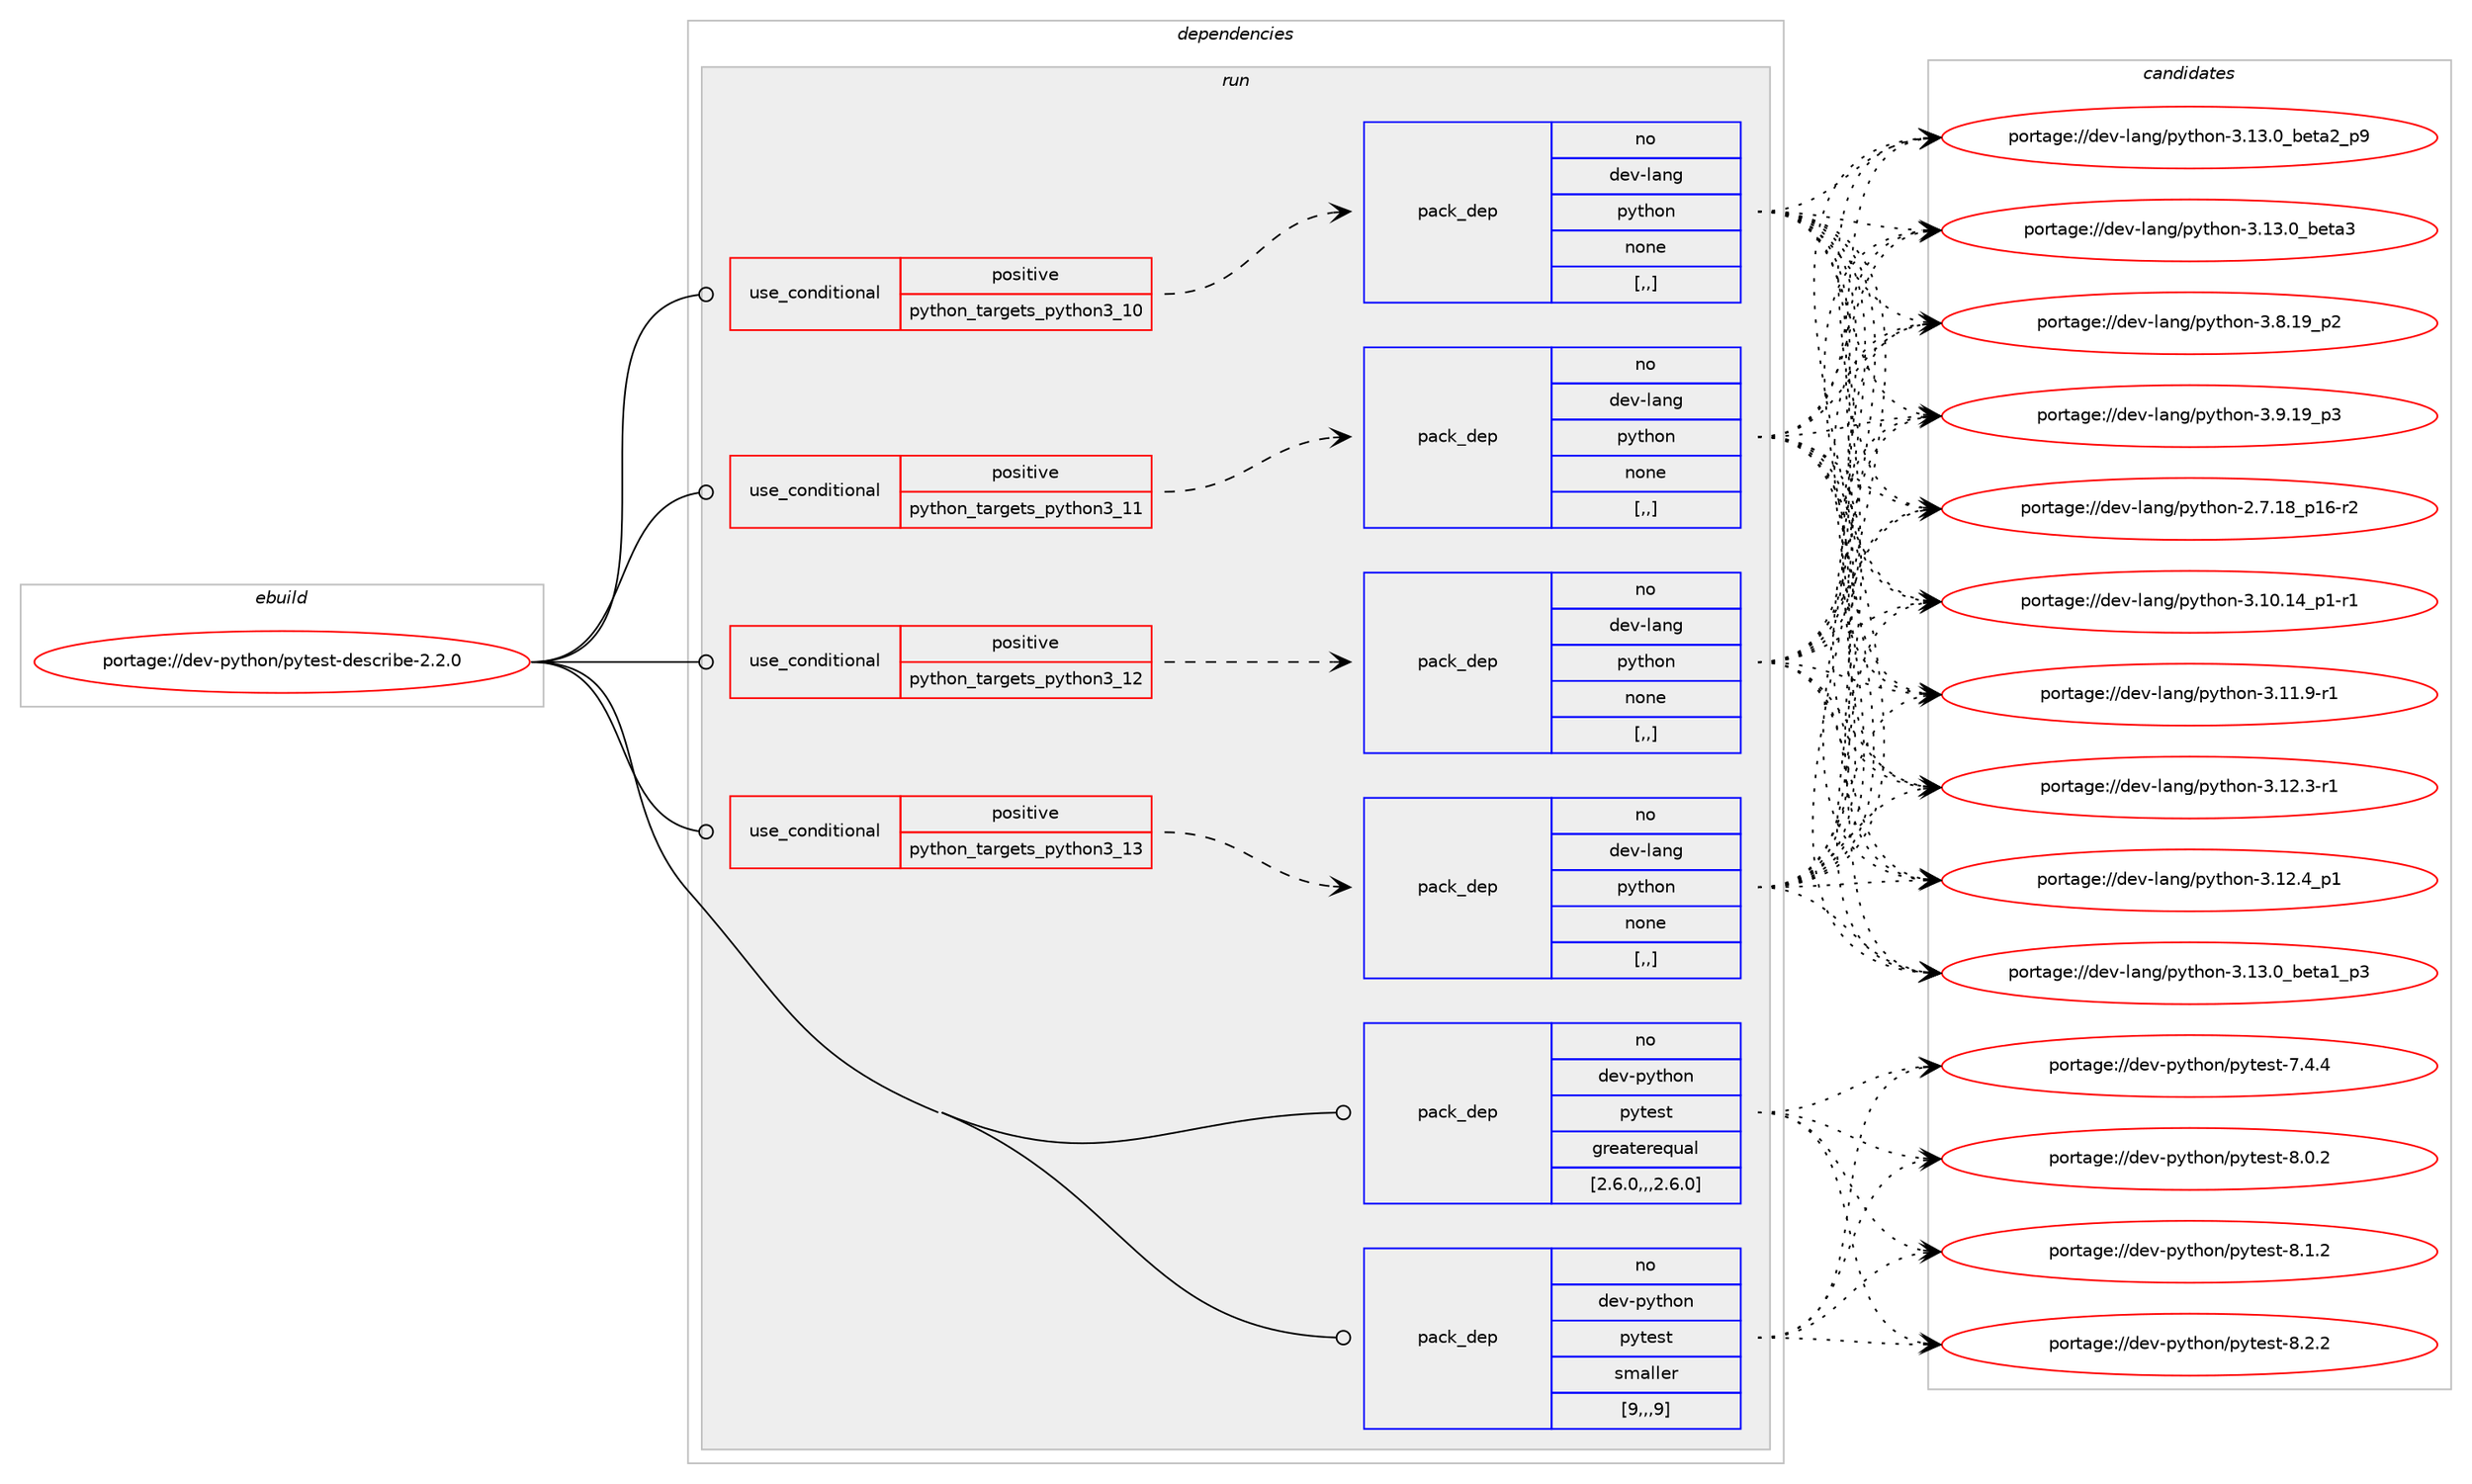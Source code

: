 digraph prolog {

# *************
# Graph options
# *************

newrank=true;
concentrate=true;
compound=true;
graph [rankdir=LR,fontname=Helvetica,fontsize=10,ranksep=1.5];#, ranksep=2.5, nodesep=0.2];
edge  [arrowhead=vee];
node  [fontname=Helvetica,fontsize=10];

# **********
# The ebuild
# **********

subgraph cluster_leftcol {
color=gray;
rank=same;
label=<<i>ebuild</i>>;
id [label="portage://dev-python/pytest-describe-2.2.0", color=red, width=4, href="../dev-python/pytest-describe-2.2.0.svg"];
}

# ****************
# The dependencies
# ****************

subgraph cluster_midcol {
color=gray;
label=<<i>dependencies</i>>;
subgraph cluster_compile {
fillcolor="#eeeeee";
style=filled;
label=<<i>compile</i>>;
}
subgraph cluster_compileandrun {
fillcolor="#eeeeee";
style=filled;
label=<<i>compile and run</i>>;
}
subgraph cluster_run {
fillcolor="#eeeeee";
style=filled;
label=<<i>run</i>>;
subgraph cond36699 {
dependency155097 [label=<<TABLE BORDER="0" CELLBORDER="1" CELLSPACING="0" CELLPADDING="4"><TR><TD ROWSPAN="3" CELLPADDING="10">use_conditional</TD></TR><TR><TD>positive</TD></TR><TR><TD>python_targets_python3_10</TD></TR></TABLE>>, shape=none, color=red];
subgraph pack117163 {
dependency155098 [label=<<TABLE BORDER="0" CELLBORDER="1" CELLSPACING="0" CELLPADDING="4" WIDTH="220"><TR><TD ROWSPAN="6" CELLPADDING="30">pack_dep</TD></TR><TR><TD WIDTH="110">no</TD></TR><TR><TD>dev-lang</TD></TR><TR><TD>python</TD></TR><TR><TD>none</TD></TR><TR><TD>[,,]</TD></TR></TABLE>>, shape=none, color=blue];
}
dependency155097:e -> dependency155098:w [weight=20,style="dashed",arrowhead="vee"];
}
id:e -> dependency155097:w [weight=20,style="solid",arrowhead="odot"];
subgraph cond36700 {
dependency155099 [label=<<TABLE BORDER="0" CELLBORDER="1" CELLSPACING="0" CELLPADDING="4"><TR><TD ROWSPAN="3" CELLPADDING="10">use_conditional</TD></TR><TR><TD>positive</TD></TR><TR><TD>python_targets_python3_11</TD></TR></TABLE>>, shape=none, color=red];
subgraph pack117164 {
dependency155100 [label=<<TABLE BORDER="0" CELLBORDER="1" CELLSPACING="0" CELLPADDING="4" WIDTH="220"><TR><TD ROWSPAN="6" CELLPADDING="30">pack_dep</TD></TR><TR><TD WIDTH="110">no</TD></TR><TR><TD>dev-lang</TD></TR><TR><TD>python</TD></TR><TR><TD>none</TD></TR><TR><TD>[,,]</TD></TR></TABLE>>, shape=none, color=blue];
}
dependency155099:e -> dependency155100:w [weight=20,style="dashed",arrowhead="vee"];
}
id:e -> dependency155099:w [weight=20,style="solid",arrowhead="odot"];
subgraph cond36701 {
dependency155101 [label=<<TABLE BORDER="0" CELLBORDER="1" CELLSPACING="0" CELLPADDING="4"><TR><TD ROWSPAN="3" CELLPADDING="10">use_conditional</TD></TR><TR><TD>positive</TD></TR><TR><TD>python_targets_python3_12</TD></TR></TABLE>>, shape=none, color=red];
subgraph pack117165 {
dependency155102 [label=<<TABLE BORDER="0" CELLBORDER="1" CELLSPACING="0" CELLPADDING="4" WIDTH="220"><TR><TD ROWSPAN="6" CELLPADDING="30">pack_dep</TD></TR><TR><TD WIDTH="110">no</TD></TR><TR><TD>dev-lang</TD></TR><TR><TD>python</TD></TR><TR><TD>none</TD></TR><TR><TD>[,,]</TD></TR></TABLE>>, shape=none, color=blue];
}
dependency155101:e -> dependency155102:w [weight=20,style="dashed",arrowhead="vee"];
}
id:e -> dependency155101:w [weight=20,style="solid",arrowhead="odot"];
subgraph cond36702 {
dependency155103 [label=<<TABLE BORDER="0" CELLBORDER="1" CELLSPACING="0" CELLPADDING="4"><TR><TD ROWSPAN="3" CELLPADDING="10">use_conditional</TD></TR><TR><TD>positive</TD></TR><TR><TD>python_targets_python3_13</TD></TR></TABLE>>, shape=none, color=red];
subgraph pack117166 {
dependency155104 [label=<<TABLE BORDER="0" CELLBORDER="1" CELLSPACING="0" CELLPADDING="4" WIDTH="220"><TR><TD ROWSPAN="6" CELLPADDING="30">pack_dep</TD></TR><TR><TD WIDTH="110">no</TD></TR><TR><TD>dev-lang</TD></TR><TR><TD>python</TD></TR><TR><TD>none</TD></TR><TR><TD>[,,]</TD></TR></TABLE>>, shape=none, color=blue];
}
dependency155103:e -> dependency155104:w [weight=20,style="dashed",arrowhead="vee"];
}
id:e -> dependency155103:w [weight=20,style="solid",arrowhead="odot"];
subgraph pack117167 {
dependency155105 [label=<<TABLE BORDER="0" CELLBORDER="1" CELLSPACING="0" CELLPADDING="4" WIDTH="220"><TR><TD ROWSPAN="6" CELLPADDING="30">pack_dep</TD></TR><TR><TD WIDTH="110">no</TD></TR><TR><TD>dev-python</TD></TR><TR><TD>pytest</TD></TR><TR><TD>greaterequal</TD></TR><TR><TD>[2.6.0,,,2.6.0]</TD></TR></TABLE>>, shape=none, color=blue];
}
id:e -> dependency155105:w [weight=20,style="solid",arrowhead="odot"];
subgraph pack117168 {
dependency155106 [label=<<TABLE BORDER="0" CELLBORDER="1" CELLSPACING="0" CELLPADDING="4" WIDTH="220"><TR><TD ROWSPAN="6" CELLPADDING="30">pack_dep</TD></TR><TR><TD WIDTH="110">no</TD></TR><TR><TD>dev-python</TD></TR><TR><TD>pytest</TD></TR><TR><TD>smaller</TD></TR><TR><TD>[9,,,9]</TD></TR></TABLE>>, shape=none, color=blue];
}
id:e -> dependency155106:w [weight=20,style="solid",arrowhead="odot"];
}
}

# **************
# The candidates
# **************

subgraph cluster_choices {
rank=same;
color=gray;
label=<<i>candidates</i>>;

subgraph choice117163 {
color=black;
nodesep=1;
choice100101118451089711010347112121116104111110455046554649569511249544511450 [label="portage://dev-lang/python-2.7.18_p16-r2", color=red, width=4,href="../dev-lang/python-2.7.18_p16-r2.svg"];
choice100101118451089711010347112121116104111110455146494846495295112494511449 [label="portage://dev-lang/python-3.10.14_p1-r1", color=red, width=4,href="../dev-lang/python-3.10.14_p1-r1.svg"];
choice100101118451089711010347112121116104111110455146494946574511449 [label="portage://dev-lang/python-3.11.9-r1", color=red, width=4,href="../dev-lang/python-3.11.9-r1.svg"];
choice100101118451089711010347112121116104111110455146495046514511449 [label="portage://dev-lang/python-3.12.3-r1", color=red, width=4,href="../dev-lang/python-3.12.3-r1.svg"];
choice100101118451089711010347112121116104111110455146495046529511249 [label="portage://dev-lang/python-3.12.4_p1", color=red, width=4,href="../dev-lang/python-3.12.4_p1.svg"];
choice10010111845108971101034711212111610411111045514649514648959810111697499511251 [label="portage://dev-lang/python-3.13.0_beta1_p3", color=red, width=4,href="../dev-lang/python-3.13.0_beta1_p3.svg"];
choice10010111845108971101034711212111610411111045514649514648959810111697509511257 [label="portage://dev-lang/python-3.13.0_beta2_p9", color=red, width=4,href="../dev-lang/python-3.13.0_beta2_p9.svg"];
choice1001011184510897110103471121211161041111104551464951464895981011169751 [label="portage://dev-lang/python-3.13.0_beta3", color=red, width=4,href="../dev-lang/python-3.13.0_beta3.svg"];
choice100101118451089711010347112121116104111110455146564649579511250 [label="portage://dev-lang/python-3.8.19_p2", color=red, width=4,href="../dev-lang/python-3.8.19_p2.svg"];
choice100101118451089711010347112121116104111110455146574649579511251 [label="portage://dev-lang/python-3.9.19_p3", color=red, width=4,href="../dev-lang/python-3.9.19_p3.svg"];
dependency155098:e -> choice100101118451089711010347112121116104111110455046554649569511249544511450:w [style=dotted,weight="100"];
dependency155098:e -> choice100101118451089711010347112121116104111110455146494846495295112494511449:w [style=dotted,weight="100"];
dependency155098:e -> choice100101118451089711010347112121116104111110455146494946574511449:w [style=dotted,weight="100"];
dependency155098:e -> choice100101118451089711010347112121116104111110455146495046514511449:w [style=dotted,weight="100"];
dependency155098:e -> choice100101118451089711010347112121116104111110455146495046529511249:w [style=dotted,weight="100"];
dependency155098:e -> choice10010111845108971101034711212111610411111045514649514648959810111697499511251:w [style=dotted,weight="100"];
dependency155098:e -> choice10010111845108971101034711212111610411111045514649514648959810111697509511257:w [style=dotted,weight="100"];
dependency155098:e -> choice1001011184510897110103471121211161041111104551464951464895981011169751:w [style=dotted,weight="100"];
dependency155098:e -> choice100101118451089711010347112121116104111110455146564649579511250:w [style=dotted,weight="100"];
dependency155098:e -> choice100101118451089711010347112121116104111110455146574649579511251:w [style=dotted,weight="100"];
}
subgraph choice117164 {
color=black;
nodesep=1;
choice100101118451089711010347112121116104111110455046554649569511249544511450 [label="portage://dev-lang/python-2.7.18_p16-r2", color=red, width=4,href="../dev-lang/python-2.7.18_p16-r2.svg"];
choice100101118451089711010347112121116104111110455146494846495295112494511449 [label="portage://dev-lang/python-3.10.14_p1-r1", color=red, width=4,href="../dev-lang/python-3.10.14_p1-r1.svg"];
choice100101118451089711010347112121116104111110455146494946574511449 [label="portage://dev-lang/python-3.11.9-r1", color=red, width=4,href="../dev-lang/python-3.11.9-r1.svg"];
choice100101118451089711010347112121116104111110455146495046514511449 [label="portage://dev-lang/python-3.12.3-r1", color=red, width=4,href="../dev-lang/python-3.12.3-r1.svg"];
choice100101118451089711010347112121116104111110455146495046529511249 [label="portage://dev-lang/python-3.12.4_p1", color=red, width=4,href="../dev-lang/python-3.12.4_p1.svg"];
choice10010111845108971101034711212111610411111045514649514648959810111697499511251 [label="portage://dev-lang/python-3.13.0_beta1_p3", color=red, width=4,href="../dev-lang/python-3.13.0_beta1_p3.svg"];
choice10010111845108971101034711212111610411111045514649514648959810111697509511257 [label="portage://dev-lang/python-3.13.0_beta2_p9", color=red, width=4,href="../dev-lang/python-3.13.0_beta2_p9.svg"];
choice1001011184510897110103471121211161041111104551464951464895981011169751 [label="portage://dev-lang/python-3.13.0_beta3", color=red, width=4,href="../dev-lang/python-3.13.0_beta3.svg"];
choice100101118451089711010347112121116104111110455146564649579511250 [label="portage://dev-lang/python-3.8.19_p2", color=red, width=4,href="../dev-lang/python-3.8.19_p2.svg"];
choice100101118451089711010347112121116104111110455146574649579511251 [label="portage://dev-lang/python-3.9.19_p3", color=red, width=4,href="../dev-lang/python-3.9.19_p3.svg"];
dependency155100:e -> choice100101118451089711010347112121116104111110455046554649569511249544511450:w [style=dotted,weight="100"];
dependency155100:e -> choice100101118451089711010347112121116104111110455146494846495295112494511449:w [style=dotted,weight="100"];
dependency155100:e -> choice100101118451089711010347112121116104111110455146494946574511449:w [style=dotted,weight="100"];
dependency155100:e -> choice100101118451089711010347112121116104111110455146495046514511449:w [style=dotted,weight="100"];
dependency155100:e -> choice100101118451089711010347112121116104111110455146495046529511249:w [style=dotted,weight="100"];
dependency155100:e -> choice10010111845108971101034711212111610411111045514649514648959810111697499511251:w [style=dotted,weight="100"];
dependency155100:e -> choice10010111845108971101034711212111610411111045514649514648959810111697509511257:w [style=dotted,weight="100"];
dependency155100:e -> choice1001011184510897110103471121211161041111104551464951464895981011169751:w [style=dotted,weight="100"];
dependency155100:e -> choice100101118451089711010347112121116104111110455146564649579511250:w [style=dotted,weight="100"];
dependency155100:e -> choice100101118451089711010347112121116104111110455146574649579511251:w [style=dotted,weight="100"];
}
subgraph choice117165 {
color=black;
nodesep=1;
choice100101118451089711010347112121116104111110455046554649569511249544511450 [label="portage://dev-lang/python-2.7.18_p16-r2", color=red, width=4,href="../dev-lang/python-2.7.18_p16-r2.svg"];
choice100101118451089711010347112121116104111110455146494846495295112494511449 [label="portage://dev-lang/python-3.10.14_p1-r1", color=red, width=4,href="../dev-lang/python-3.10.14_p1-r1.svg"];
choice100101118451089711010347112121116104111110455146494946574511449 [label="portage://dev-lang/python-3.11.9-r1", color=red, width=4,href="../dev-lang/python-3.11.9-r1.svg"];
choice100101118451089711010347112121116104111110455146495046514511449 [label="portage://dev-lang/python-3.12.3-r1", color=red, width=4,href="../dev-lang/python-3.12.3-r1.svg"];
choice100101118451089711010347112121116104111110455146495046529511249 [label="portage://dev-lang/python-3.12.4_p1", color=red, width=4,href="../dev-lang/python-3.12.4_p1.svg"];
choice10010111845108971101034711212111610411111045514649514648959810111697499511251 [label="portage://dev-lang/python-3.13.0_beta1_p3", color=red, width=4,href="../dev-lang/python-3.13.0_beta1_p3.svg"];
choice10010111845108971101034711212111610411111045514649514648959810111697509511257 [label="portage://dev-lang/python-3.13.0_beta2_p9", color=red, width=4,href="../dev-lang/python-3.13.0_beta2_p9.svg"];
choice1001011184510897110103471121211161041111104551464951464895981011169751 [label="portage://dev-lang/python-3.13.0_beta3", color=red, width=4,href="../dev-lang/python-3.13.0_beta3.svg"];
choice100101118451089711010347112121116104111110455146564649579511250 [label="portage://dev-lang/python-3.8.19_p2", color=red, width=4,href="../dev-lang/python-3.8.19_p2.svg"];
choice100101118451089711010347112121116104111110455146574649579511251 [label="portage://dev-lang/python-3.9.19_p3", color=red, width=4,href="../dev-lang/python-3.9.19_p3.svg"];
dependency155102:e -> choice100101118451089711010347112121116104111110455046554649569511249544511450:w [style=dotted,weight="100"];
dependency155102:e -> choice100101118451089711010347112121116104111110455146494846495295112494511449:w [style=dotted,weight="100"];
dependency155102:e -> choice100101118451089711010347112121116104111110455146494946574511449:w [style=dotted,weight="100"];
dependency155102:e -> choice100101118451089711010347112121116104111110455146495046514511449:w [style=dotted,weight="100"];
dependency155102:e -> choice100101118451089711010347112121116104111110455146495046529511249:w [style=dotted,weight="100"];
dependency155102:e -> choice10010111845108971101034711212111610411111045514649514648959810111697499511251:w [style=dotted,weight="100"];
dependency155102:e -> choice10010111845108971101034711212111610411111045514649514648959810111697509511257:w [style=dotted,weight="100"];
dependency155102:e -> choice1001011184510897110103471121211161041111104551464951464895981011169751:w [style=dotted,weight="100"];
dependency155102:e -> choice100101118451089711010347112121116104111110455146564649579511250:w [style=dotted,weight="100"];
dependency155102:e -> choice100101118451089711010347112121116104111110455146574649579511251:w [style=dotted,weight="100"];
}
subgraph choice117166 {
color=black;
nodesep=1;
choice100101118451089711010347112121116104111110455046554649569511249544511450 [label="portage://dev-lang/python-2.7.18_p16-r2", color=red, width=4,href="../dev-lang/python-2.7.18_p16-r2.svg"];
choice100101118451089711010347112121116104111110455146494846495295112494511449 [label="portage://dev-lang/python-3.10.14_p1-r1", color=red, width=4,href="../dev-lang/python-3.10.14_p1-r1.svg"];
choice100101118451089711010347112121116104111110455146494946574511449 [label="portage://dev-lang/python-3.11.9-r1", color=red, width=4,href="../dev-lang/python-3.11.9-r1.svg"];
choice100101118451089711010347112121116104111110455146495046514511449 [label="portage://dev-lang/python-3.12.3-r1", color=red, width=4,href="../dev-lang/python-3.12.3-r1.svg"];
choice100101118451089711010347112121116104111110455146495046529511249 [label="portage://dev-lang/python-3.12.4_p1", color=red, width=4,href="../dev-lang/python-3.12.4_p1.svg"];
choice10010111845108971101034711212111610411111045514649514648959810111697499511251 [label="portage://dev-lang/python-3.13.0_beta1_p3", color=red, width=4,href="../dev-lang/python-3.13.0_beta1_p3.svg"];
choice10010111845108971101034711212111610411111045514649514648959810111697509511257 [label="portage://dev-lang/python-3.13.0_beta2_p9", color=red, width=4,href="../dev-lang/python-3.13.0_beta2_p9.svg"];
choice1001011184510897110103471121211161041111104551464951464895981011169751 [label="portage://dev-lang/python-3.13.0_beta3", color=red, width=4,href="../dev-lang/python-3.13.0_beta3.svg"];
choice100101118451089711010347112121116104111110455146564649579511250 [label="portage://dev-lang/python-3.8.19_p2", color=red, width=4,href="../dev-lang/python-3.8.19_p2.svg"];
choice100101118451089711010347112121116104111110455146574649579511251 [label="portage://dev-lang/python-3.9.19_p3", color=red, width=4,href="../dev-lang/python-3.9.19_p3.svg"];
dependency155104:e -> choice100101118451089711010347112121116104111110455046554649569511249544511450:w [style=dotted,weight="100"];
dependency155104:e -> choice100101118451089711010347112121116104111110455146494846495295112494511449:w [style=dotted,weight="100"];
dependency155104:e -> choice100101118451089711010347112121116104111110455146494946574511449:w [style=dotted,weight="100"];
dependency155104:e -> choice100101118451089711010347112121116104111110455146495046514511449:w [style=dotted,weight="100"];
dependency155104:e -> choice100101118451089711010347112121116104111110455146495046529511249:w [style=dotted,weight="100"];
dependency155104:e -> choice10010111845108971101034711212111610411111045514649514648959810111697499511251:w [style=dotted,weight="100"];
dependency155104:e -> choice10010111845108971101034711212111610411111045514649514648959810111697509511257:w [style=dotted,weight="100"];
dependency155104:e -> choice1001011184510897110103471121211161041111104551464951464895981011169751:w [style=dotted,weight="100"];
dependency155104:e -> choice100101118451089711010347112121116104111110455146564649579511250:w [style=dotted,weight="100"];
dependency155104:e -> choice100101118451089711010347112121116104111110455146574649579511251:w [style=dotted,weight="100"];
}
subgraph choice117167 {
color=black;
nodesep=1;
choice1001011184511212111610411111047112121116101115116455546524652 [label="portage://dev-python/pytest-7.4.4", color=red, width=4,href="../dev-python/pytest-7.4.4.svg"];
choice1001011184511212111610411111047112121116101115116455646484650 [label="portage://dev-python/pytest-8.0.2", color=red, width=4,href="../dev-python/pytest-8.0.2.svg"];
choice1001011184511212111610411111047112121116101115116455646494650 [label="portage://dev-python/pytest-8.1.2", color=red, width=4,href="../dev-python/pytest-8.1.2.svg"];
choice1001011184511212111610411111047112121116101115116455646504650 [label="portage://dev-python/pytest-8.2.2", color=red, width=4,href="../dev-python/pytest-8.2.2.svg"];
dependency155105:e -> choice1001011184511212111610411111047112121116101115116455546524652:w [style=dotted,weight="100"];
dependency155105:e -> choice1001011184511212111610411111047112121116101115116455646484650:w [style=dotted,weight="100"];
dependency155105:e -> choice1001011184511212111610411111047112121116101115116455646494650:w [style=dotted,weight="100"];
dependency155105:e -> choice1001011184511212111610411111047112121116101115116455646504650:w [style=dotted,weight="100"];
}
subgraph choice117168 {
color=black;
nodesep=1;
choice1001011184511212111610411111047112121116101115116455546524652 [label="portage://dev-python/pytest-7.4.4", color=red, width=4,href="../dev-python/pytest-7.4.4.svg"];
choice1001011184511212111610411111047112121116101115116455646484650 [label="portage://dev-python/pytest-8.0.2", color=red, width=4,href="../dev-python/pytest-8.0.2.svg"];
choice1001011184511212111610411111047112121116101115116455646494650 [label="portage://dev-python/pytest-8.1.2", color=red, width=4,href="../dev-python/pytest-8.1.2.svg"];
choice1001011184511212111610411111047112121116101115116455646504650 [label="portage://dev-python/pytest-8.2.2", color=red, width=4,href="../dev-python/pytest-8.2.2.svg"];
dependency155106:e -> choice1001011184511212111610411111047112121116101115116455546524652:w [style=dotted,weight="100"];
dependency155106:e -> choice1001011184511212111610411111047112121116101115116455646484650:w [style=dotted,weight="100"];
dependency155106:e -> choice1001011184511212111610411111047112121116101115116455646494650:w [style=dotted,weight="100"];
dependency155106:e -> choice1001011184511212111610411111047112121116101115116455646504650:w [style=dotted,weight="100"];
}
}

}
